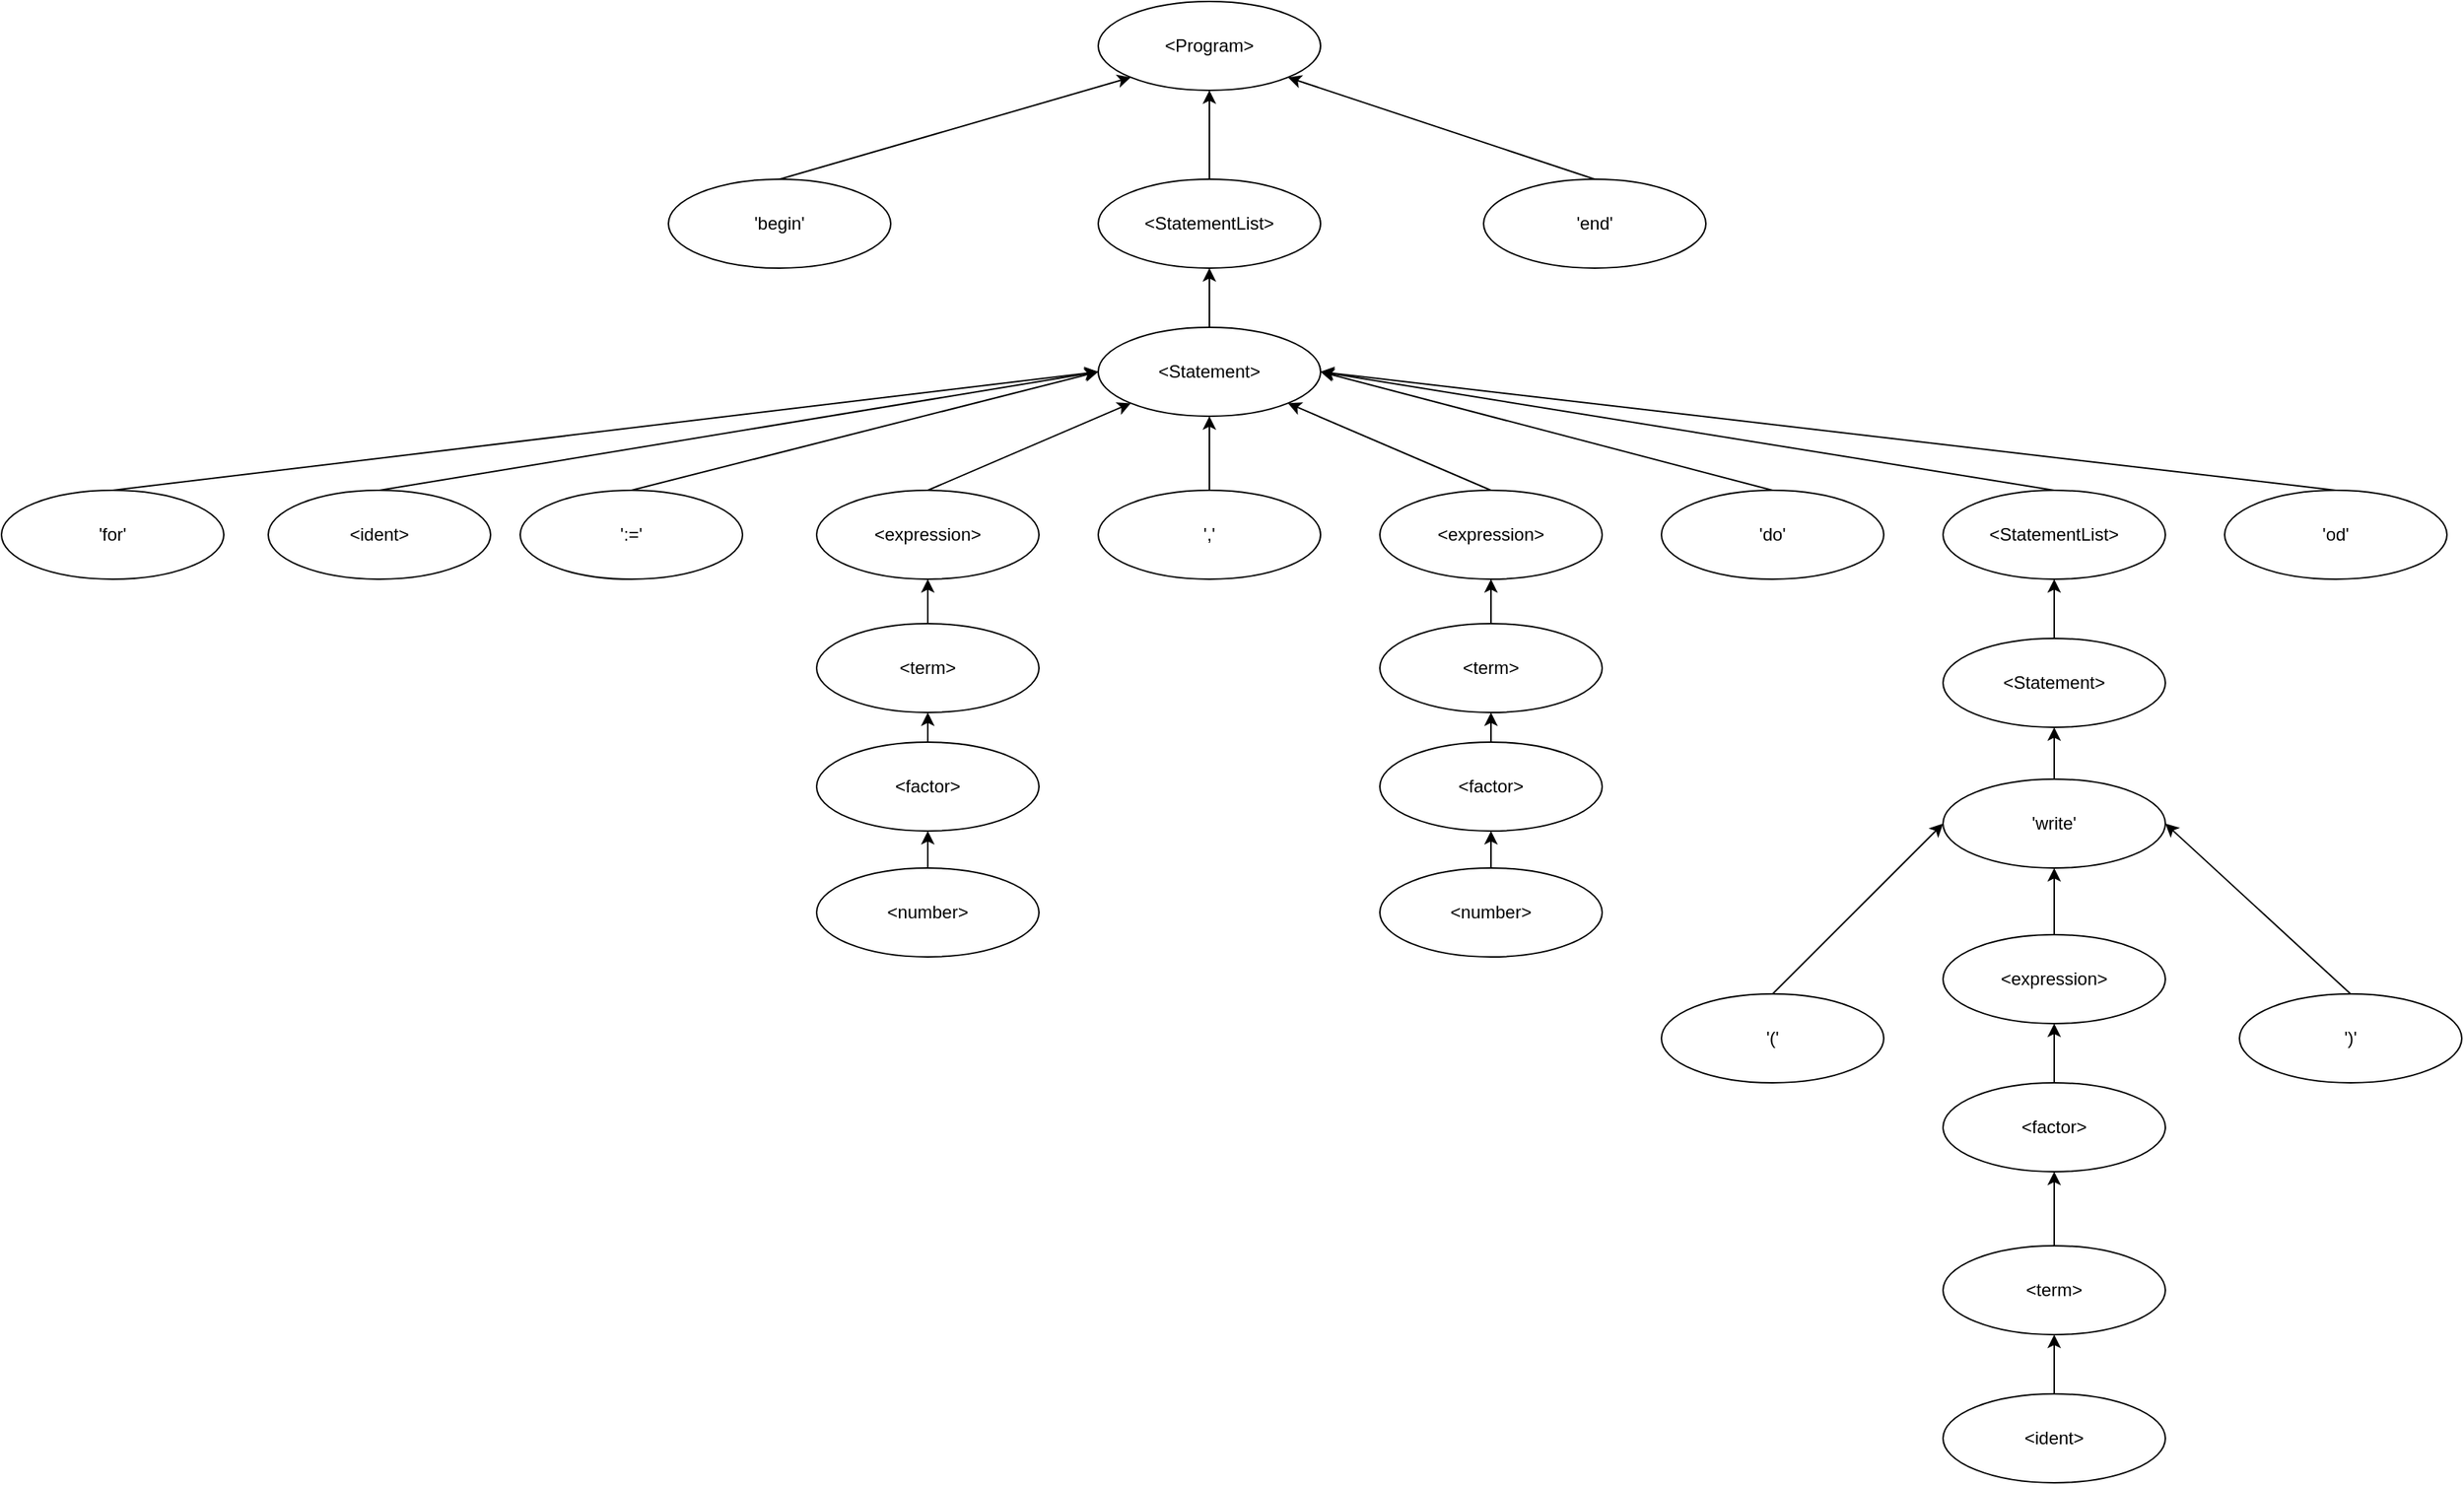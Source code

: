 <mxfile>
    <diagram id="jC7lzwZzFPYufBW0WzEM" name="Page-1">
        <mxGraphModel dx="1199" dy="1025" grid="1" gridSize="10" guides="1" tooltips="1" connect="1" arrows="1" fold="1" page="1" pageScale="1" pageWidth="1654" pageHeight="1169" math="0" shadow="0">
            <root>
                <mxCell id="0"/>
                <mxCell id="1" parent="0"/>
                <mxCell id="60" style="edgeStyle=none;html=1;exitX=0.5;exitY=1;exitDx=0;exitDy=0;entryX=0.5;entryY=0;entryDx=0;entryDy=0;endArrow=none;endFill=0;startArrow=classic;startFill=1;" edge="1" parent="1" source="3" target="6">
                    <mxGeometry relative="1" as="geometry"/>
                </mxCell>
                <mxCell id="61" style="edgeStyle=none;html=1;exitX=0;exitY=1;exitDx=0;exitDy=0;entryX=0.5;entryY=0;entryDx=0;entryDy=0;endArrow=none;endFill=0;startArrow=classic;startFill=1;" edge="1" parent="1" source="3" target="4">
                    <mxGeometry relative="1" as="geometry"/>
                </mxCell>
                <mxCell id="62" style="edgeStyle=none;html=1;exitX=1;exitY=1;exitDx=0;exitDy=0;entryX=0.5;entryY=0;entryDx=0;entryDy=0;endArrow=none;endFill=0;startArrow=classic;startFill=1;" edge="1" parent="1" source="3" target="5">
                    <mxGeometry relative="1" as="geometry"/>
                </mxCell>
                <mxCell id="3" value="&amp;lt;Program&amp;gt;" style="ellipse;whiteSpace=wrap;html=1;" vertex="1" parent="1">
                    <mxGeometry x="900" y="30" width="150" height="60" as="geometry"/>
                </mxCell>
                <mxCell id="4" value="&#39;begin&#39;" style="ellipse;whiteSpace=wrap;html=1;" vertex="1" parent="1">
                    <mxGeometry x="610" y="150" width="150" height="60" as="geometry"/>
                </mxCell>
                <mxCell id="5" value="&#39;end&#39;" style="ellipse;whiteSpace=wrap;html=1;" vertex="1" parent="1">
                    <mxGeometry x="1160" y="150" width="150" height="60" as="geometry"/>
                </mxCell>
                <mxCell id="58" style="edgeStyle=none;html=1;exitX=0.5;exitY=1;exitDx=0;exitDy=0;entryX=0.5;entryY=0;entryDx=0;entryDy=0;endArrow=none;endFill=0;startArrow=classic;startFill=1;" edge="1" parent="1" source="6" target="30">
                    <mxGeometry relative="1" as="geometry"/>
                </mxCell>
                <mxCell id="6" value="&amp;lt;StatementList&amp;gt;" style="ellipse;whiteSpace=wrap;html=1;" vertex="1" parent="1">
                    <mxGeometry x="900" y="150" width="150" height="60" as="geometry"/>
                </mxCell>
                <mxCell id="7" value="&#39;for&#39;" style="ellipse;whiteSpace=wrap;html=1;" vertex="1" parent="1">
                    <mxGeometry x="160" y="360" width="150" height="60" as="geometry"/>
                </mxCell>
                <mxCell id="8" value="&amp;lt;ident&amp;gt;" style="ellipse;whiteSpace=wrap;html=1;" vertex="1" parent="1">
                    <mxGeometry x="340" y="360" width="150" height="60" as="geometry"/>
                </mxCell>
                <mxCell id="9" value="&#39;:=&#39;" style="ellipse;whiteSpace=wrap;html=1;" vertex="1" parent="1">
                    <mxGeometry x="510" y="360" width="150" height="60" as="geometry"/>
                </mxCell>
                <mxCell id="10" value="&amp;lt;expression&amp;gt;" style="ellipse;whiteSpace=wrap;html=1;" vertex="1" parent="1">
                    <mxGeometry x="710" y="360" width="150" height="60" as="geometry"/>
                </mxCell>
                <mxCell id="66" style="edgeStyle=none;html=1;exitX=0.5;exitY=0;exitDx=0;exitDy=0;entryX=0.5;entryY=1;entryDx=0;entryDy=0;" edge="1" parent="1" source="11" target="10">
                    <mxGeometry relative="1" as="geometry"/>
                </mxCell>
                <mxCell id="11" value="&amp;lt;term&amp;gt;" style="ellipse;whiteSpace=wrap;html=1;" vertex="1" parent="1">
                    <mxGeometry x="710" y="450" width="150" height="60" as="geometry"/>
                </mxCell>
                <mxCell id="65" style="edgeStyle=none;html=1;exitX=0.5;exitY=0;exitDx=0;exitDy=0;entryX=0.5;entryY=1;entryDx=0;entryDy=0;" edge="1" parent="1" source="12" target="11">
                    <mxGeometry relative="1" as="geometry"/>
                </mxCell>
                <mxCell id="12" value="&amp;lt;factor&amp;gt;" style="ellipse;whiteSpace=wrap;html=1;" vertex="1" parent="1">
                    <mxGeometry x="710" y="530" width="150" height="60" as="geometry"/>
                </mxCell>
                <mxCell id="64" style="edgeStyle=none;html=1;exitX=0.5;exitY=0;exitDx=0;exitDy=0;entryX=0.5;entryY=1;entryDx=0;entryDy=0;" edge="1" parent="1" source="13" target="12">
                    <mxGeometry relative="1" as="geometry"/>
                </mxCell>
                <mxCell id="13" value="&amp;lt;number&amp;gt;" style="ellipse;whiteSpace=wrap;html=1;" vertex="1" parent="1">
                    <mxGeometry x="710" y="615" width="150" height="60" as="geometry"/>
                </mxCell>
                <mxCell id="14" value="&#39;,&#39;" style="ellipse;whiteSpace=wrap;html=1;" vertex="1" parent="1">
                    <mxGeometry x="900" y="360" width="150" height="60" as="geometry"/>
                </mxCell>
                <mxCell id="15" value="&amp;lt;expression&amp;gt;" style="ellipse;whiteSpace=wrap;html=1;" vertex="1" parent="1">
                    <mxGeometry x="1090" y="360" width="150" height="60" as="geometry"/>
                </mxCell>
                <mxCell id="69" style="edgeStyle=none;html=1;exitX=0.5;exitY=0;exitDx=0;exitDy=0;entryX=0.5;entryY=1;entryDx=0;entryDy=0;" edge="1" parent="1" source="16" target="15">
                    <mxGeometry relative="1" as="geometry"/>
                </mxCell>
                <mxCell id="16" value="&amp;lt;term&amp;gt;" style="ellipse;whiteSpace=wrap;html=1;" vertex="1" parent="1">
                    <mxGeometry x="1090" y="450" width="150" height="60" as="geometry"/>
                </mxCell>
                <mxCell id="68" style="edgeStyle=none;html=1;exitX=0.5;exitY=0;exitDx=0;exitDy=0;entryX=0.5;entryY=1;entryDx=0;entryDy=0;" edge="1" parent="1" source="17" target="16">
                    <mxGeometry relative="1" as="geometry"/>
                </mxCell>
                <mxCell id="17" value="&amp;lt;factor&amp;gt;" style="ellipse;whiteSpace=wrap;html=1;" vertex="1" parent="1">
                    <mxGeometry x="1090" y="530" width="150" height="60" as="geometry"/>
                </mxCell>
                <mxCell id="67" style="edgeStyle=none;html=1;exitX=0.5;exitY=0;exitDx=0;exitDy=0;entryX=0.5;entryY=1;entryDx=0;entryDy=0;" edge="1" parent="1" source="18" target="17">
                    <mxGeometry relative="1" as="geometry"/>
                </mxCell>
                <mxCell id="18" value="&amp;lt;number&amp;gt;" style="ellipse;whiteSpace=wrap;html=1;" vertex="1" parent="1">
                    <mxGeometry x="1090" y="615" width="150" height="60" as="geometry"/>
                </mxCell>
                <mxCell id="19" value="&#39;do&#39;" style="ellipse;whiteSpace=wrap;html=1;" vertex="1" parent="1">
                    <mxGeometry x="1280" y="360" width="150" height="60" as="geometry"/>
                </mxCell>
                <mxCell id="20" value="&amp;lt;StatementList&amp;gt;" style="ellipse;whiteSpace=wrap;html=1;" vertex="1" parent="1">
                    <mxGeometry x="1470" y="360" width="150" height="60" as="geometry"/>
                </mxCell>
                <mxCell id="43" style="edgeStyle=none;html=1;exitX=0.5;exitY=0;exitDx=0;exitDy=0;entryX=0.5;entryY=1;entryDx=0;entryDy=0;" edge="1" parent="1" source="21" target="20">
                    <mxGeometry relative="1" as="geometry"/>
                </mxCell>
                <mxCell id="21" value="&amp;lt;Statement&amp;gt;" style="ellipse;whiteSpace=wrap;html=1;" vertex="1" parent="1">
                    <mxGeometry x="1470" y="460" width="150" height="60" as="geometry"/>
                </mxCell>
                <mxCell id="40" value="" style="edgeStyle=none;html=1;" edge="1" parent="1" source="22" target="21">
                    <mxGeometry relative="1" as="geometry"/>
                </mxCell>
                <mxCell id="22" value="&#39;write&#39;" style="ellipse;whiteSpace=wrap;html=1;" vertex="1" parent="1">
                    <mxGeometry x="1470" y="555" width="150" height="60" as="geometry"/>
                </mxCell>
                <mxCell id="41" style="edgeStyle=none;html=1;exitX=0.5;exitY=0;exitDx=0;exitDy=0;entryX=1;entryY=0.5;entryDx=0;entryDy=0;" edge="1" parent="1" source="23" target="22">
                    <mxGeometry relative="1" as="geometry"/>
                </mxCell>
                <mxCell id="23" value="&#39;)&#39;" style="ellipse;whiteSpace=wrap;html=1;" vertex="1" parent="1">
                    <mxGeometry x="1670" y="700" width="150" height="60" as="geometry"/>
                </mxCell>
                <mxCell id="42" style="edgeStyle=none;html=1;exitX=0.5;exitY=0;exitDx=0;exitDy=0;entryX=0;entryY=0.5;entryDx=0;entryDy=0;" edge="1" parent="1" source="24" target="22">
                    <mxGeometry relative="1" as="geometry"/>
                </mxCell>
                <mxCell id="24" value="&#39;(&#39;" style="ellipse;whiteSpace=wrap;html=1;" vertex="1" parent="1">
                    <mxGeometry x="1280" y="700" width="150" height="60" as="geometry"/>
                </mxCell>
                <mxCell id="39" style="edgeStyle=none;html=1;exitX=0.5;exitY=0;exitDx=0;exitDy=0;entryX=0.5;entryY=1;entryDx=0;entryDy=0;" edge="1" parent="1" source="25" target="22">
                    <mxGeometry relative="1" as="geometry"/>
                </mxCell>
                <mxCell id="25" value="&amp;lt;expression&amp;gt;" style="ellipse;whiteSpace=wrap;html=1;" vertex="1" parent="1">
                    <mxGeometry x="1470" y="660" width="150" height="60" as="geometry"/>
                </mxCell>
                <mxCell id="36" style="edgeStyle=none;html=1;exitX=0.5;exitY=0;exitDx=0;exitDy=0;" edge="1" parent="1" source="26" target="27">
                    <mxGeometry relative="1" as="geometry"/>
                </mxCell>
                <mxCell id="26" value="&amp;lt;term&amp;gt;" style="ellipse;whiteSpace=wrap;html=1;" vertex="1" parent="1">
                    <mxGeometry x="1470" y="870" width="150" height="60" as="geometry"/>
                </mxCell>
                <mxCell id="37" style="edgeStyle=none;html=1;exitX=0.5;exitY=0;exitDx=0;exitDy=0;entryX=0.5;entryY=1;entryDx=0;entryDy=0;" edge="1" parent="1" source="27" target="25">
                    <mxGeometry relative="1" as="geometry"/>
                </mxCell>
                <mxCell id="27" value="&amp;lt;factor&amp;gt;" style="ellipse;whiteSpace=wrap;html=1;" vertex="1" parent="1">
                    <mxGeometry x="1470" y="760" width="150" height="60" as="geometry"/>
                </mxCell>
                <mxCell id="35" style="edgeStyle=none;html=1;exitX=0.5;exitY=0;exitDx=0;exitDy=0;entryX=0.5;entryY=1;entryDx=0;entryDy=0;" edge="1" parent="1" source="28" target="26">
                    <mxGeometry relative="1" as="geometry"/>
                </mxCell>
                <mxCell id="28" value="&amp;lt;ident&amp;gt;" style="ellipse;whiteSpace=wrap;html=1;" vertex="1" parent="1">
                    <mxGeometry x="1470" y="970" width="150" height="60" as="geometry"/>
                </mxCell>
                <mxCell id="29" value="&#39;od&#39;" style="ellipse;whiteSpace=wrap;html=1;" vertex="1" parent="1">
                    <mxGeometry x="1660" y="360" width="150" height="60" as="geometry"/>
                </mxCell>
                <mxCell id="48" style="edgeStyle=none;html=1;exitX=0.5;exitY=1;exitDx=0;exitDy=0;entryX=0.5;entryY=0;entryDx=0;entryDy=0;endArrow=none;endFill=0;startArrow=classic;startFill=1;" edge="1" parent="1" source="30" target="14">
                    <mxGeometry relative="1" as="geometry"/>
                </mxCell>
                <mxCell id="49" style="edgeStyle=none;html=1;exitX=0;exitY=1;exitDx=0;exitDy=0;entryX=0.5;entryY=0;entryDx=0;entryDy=0;endArrow=none;endFill=0;startArrow=classic;startFill=1;" edge="1" parent="1" source="30" target="10">
                    <mxGeometry relative="1" as="geometry"/>
                </mxCell>
                <mxCell id="51" style="edgeStyle=none;html=1;exitX=0;exitY=0.5;exitDx=0;exitDy=0;entryX=0.5;entryY=0;entryDx=0;entryDy=0;endArrow=none;endFill=0;startArrow=classic;startFill=1;" edge="1" parent="1" source="30" target="8">
                    <mxGeometry relative="1" as="geometry"/>
                </mxCell>
                <mxCell id="53" style="edgeStyle=none;html=1;exitX=1;exitY=1;exitDx=0;exitDy=0;entryX=0.5;entryY=0;entryDx=0;entryDy=0;endArrow=none;endFill=0;startArrow=classic;startFill=1;" edge="1" parent="1" source="30" target="15">
                    <mxGeometry relative="1" as="geometry"/>
                </mxCell>
                <mxCell id="54" style="edgeStyle=none;html=1;exitX=1;exitY=0.5;exitDx=0;exitDy=0;entryX=0.5;entryY=0;entryDx=0;entryDy=0;endArrow=none;endFill=0;startArrow=classic;startFill=1;" edge="1" parent="1" source="30" target="19">
                    <mxGeometry relative="1" as="geometry"/>
                </mxCell>
                <mxCell id="55" style="edgeStyle=none;html=1;exitX=1;exitY=0.5;exitDx=0;exitDy=0;entryX=0.5;entryY=0;entryDx=0;entryDy=0;endArrow=none;endFill=0;startArrow=classic;startFill=1;" edge="1" parent="1" source="30" target="20">
                    <mxGeometry relative="1" as="geometry"/>
                </mxCell>
                <mxCell id="56" style="edgeStyle=none;html=1;exitX=1;exitY=0.5;exitDx=0;exitDy=0;entryX=0.5;entryY=0;entryDx=0;entryDy=0;endArrow=none;endFill=0;startArrow=classic;startFill=1;" edge="1" parent="1" source="30" target="29">
                    <mxGeometry relative="1" as="geometry"/>
                </mxCell>
                <mxCell id="57" style="edgeStyle=none;html=1;exitX=0;exitY=0.5;exitDx=0;exitDy=0;entryX=0.5;entryY=0;entryDx=0;entryDy=0;endArrow=none;endFill=0;startArrow=classic;startFill=1;" edge="1" parent="1" source="30" target="7">
                    <mxGeometry relative="1" as="geometry"/>
                </mxCell>
                <mxCell id="30" value="&amp;lt;Statement&amp;gt;" style="ellipse;whiteSpace=wrap;html=1;" vertex="1" parent="1">
                    <mxGeometry x="900" y="250" width="150" height="60" as="geometry"/>
                </mxCell>
                <mxCell id="50" style="edgeStyle=none;html=1;exitX=0;exitY=0.5;exitDx=0;exitDy=0;entryX=0.5;entryY=0;entryDx=0;entryDy=0;endArrow=none;endFill=0;startArrow=classic;startFill=1;" edge="1" parent="1" source="30" target="9">
                    <mxGeometry relative="1" as="geometry"/>
                </mxCell>
            </root>
        </mxGraphModel>
    </diagram>
</mxfile>